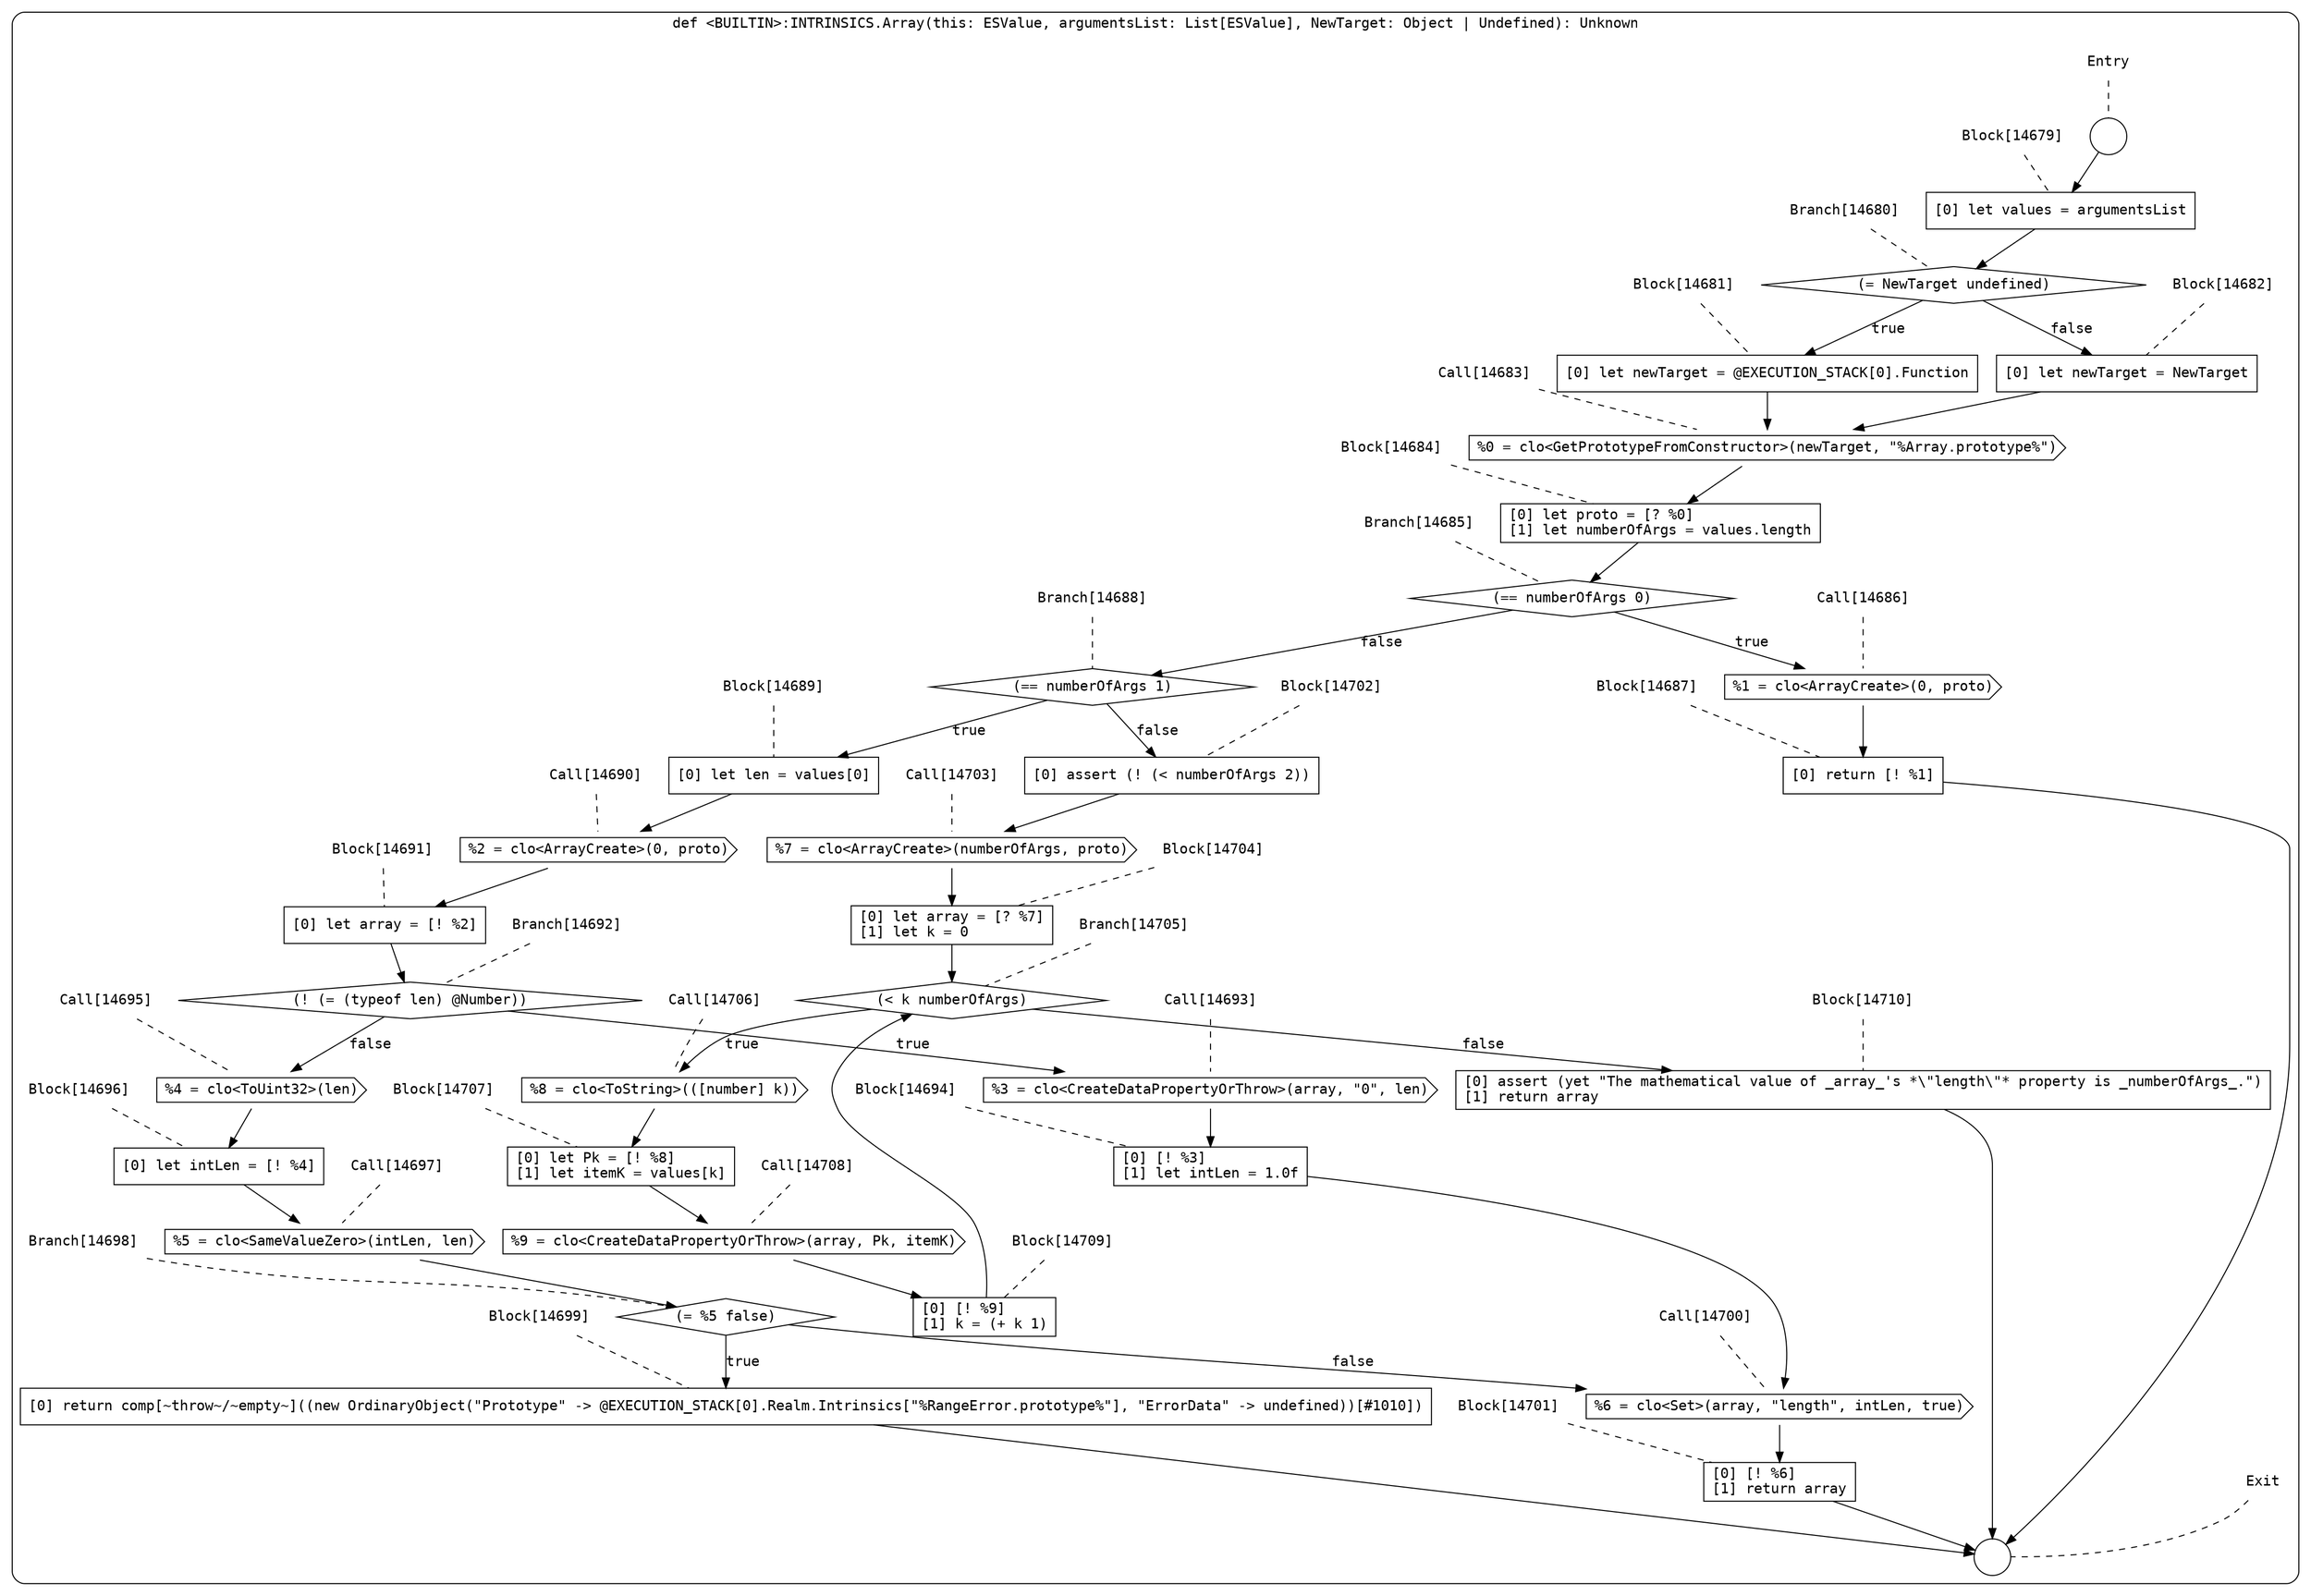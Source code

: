 digraph {
  graph [fontname = "Consolas"]
  node [fontname = "Consolas"]
  edge [fontname = "Consolas"]
  subgraph cluster2339 {
    label = "def <BUILTIN>:INTRINSICS.Array(this: ESValue, argumentsList: List[ESValue], NewTarget: Object | Undefined): Unknown"
    style = rounded
    cluster2339_entry_name [shape=none, label=<<font color="black">Entry</font>>]
    cluster2339_entry_name -> cluster2339_entry [arrowhead=none, color="black", style=dashed]
    cluster2339_entry [shape=circle label=" " color="black" fillcolor="white" style=filled]
    cluster2339_entry -> node14679 [color="black"]
    cluster2339_exit_name [shape=none, label=<<font color="black">Exit</font>>]
    cluster2339_exit_name -> cluster2339_exit [arrowhead=none, color="black", style=dashed]
    cluster2339_exit [shape=circle label=" " color="black" fillcolor="white" style=filled]
    node14679_name [shape=none, label=<<font color="black">Block[14679]</font>>]
    node14679_name -> node14679 [arrowhead=none, color="black", style=dashed]
    node14679 [shape=box, label=<<font color="black">[0] let values = argumentsList<BR ALIGN="LEFT"/></font>> color="black" fillcolor="white", style=filled]
    node14679 -> node14680 [color="black"]
    node14680_name [shape=none, label=<<font color="black">Branch[14680]</font>>]
    node14680_name -> node14680 [arrowhead=none, color="black", style=dashed]
    node14680 [shape=diamond, label=<<font color="black">(= NewTarget undefined)</font>> color="black" fillcolor="white", style=filled]
    node14680 -> node14681 [label=<<font color="black">true</font>> color="black"]
    node14680 -> node14682 [label=<<font color="black">false</font>> color="black"]
    node14681_name [shape=none, label=<<font color="black">Block[14681]</font>>]
    node14681_name -> node14681 [arrowhead=none, color="black", style=dashed]
    node14681 [shape=box, label=<<font color="black">[0] let newTarget = @EXECUTION_STACK[0].Function<BR ALIGN="LEFT"/></font>> color="black" fillcolor="white", style=filled]
    node14681 -> node14683 [color="black"]
    node14682_name [shape=none, label=<<font color="black">Block[14682]</font>>]
    node14682_name -> node14682 [arrowhead=none, color="black", style=dashed]
    node14682 [shape=box, label=<<font color="black">[0] let newTarget = NewTarget<BR ALIGN="LEFT"/></font>> color="black" fillcolor="white", style=filled]
    node14682 -> node14683 [color="black"]
    node14683_name [shape=none, label=<<font color="black">Call[14683]</font>>]
    node14683_name -> node14683 [arrowhead=none, color="black", style=dashed]
    node14683 [shape=cds, label=<<font color="black">%0 = clo&lt;GetPrototypeFromConstructor&gt;(newTarget, &quot;%Array.prototype%&quot;)</font>> color="black" fillcolor="white", style=filled]
    node14683 -> node14684 [color="black"]
    node14684_name [shape=none, label=<<font color="black">Block[14684]</font>>]
    node14684_name -> node14684 [arrowhead=none, color="black", style=dashed]
    node14684 [shape=box, label=<<font color="black">[0] let proto = [? %0]<BR ALIGN="LEFT"/>[1] let numberOfArgs = values.length<BR ALIGN="LEFT"/></font>> color="black" fillcolor="white", style=filled]
    node14684 -> node14685 [color="black"]
    node14685_name [shape=none, label=<<font color="black">Branch[14685]</font>>]
    node14685_name -> node14685 [arrowhead=none, color="black", style=dashed]
    node14685 [shape=diamond, label=<<font color="black">(== numberOfArgs 0)</font>> color="black" fillcolor="white", style=filled]
    node14685 -> node14686 [label=<<font color="black">true</font>> color="black"]
    node14685 -> node14688 [label=<<font color="black">false</font>> color="black"]
    node14686_name [shape=none, label=<<font color="black">Call[14686]</font>>]
    node14686_name -> node14686 [arrowhead=none, color="black", style=dashed]
    node14686 [shape=cds, label=<<font color="black">%1 = clo&lt;ArrayCreate&gt;(0, proto)</font>> color="black" fillcolor="white", style=filled]
    node14686 -> node14687 [color="black"]
    node14688_name [shape=none, label=<<font color="black">Branch[14688]</font>>]
    node14688_name -> node14688 [arrowhead=none, color="black", style=dashed]
    node14688 [shape=diamond, label=<<font color="black">(== numberOfArgs 1)</font>> color="black" fillcolor="white", style=filled]
    node14688 -> node14689 [label=<<font color="black">true</font>> color="black"]
    node14688 -> node14702 [label=<<font color="black">false</font>> color="black"]
    node14687_name [shape=none, label=<<font color="black">Block[14687]</font>>]
    node14687_name -> node14687 [arrowhead=none, color="black", style=dashed]
    node14687 [shape=box, label=<<font color="black">[0] return [! %1]<BR ALIGN="LEFT"/></font>> color="black" fillcolor="white", style=filled]
    node14687 -> cluster2339_exit [color="black"]
    node14689_name [shape=none, label=<<font color="black">Block[14689]</font>>]
    node14689_name -> node14689 [arrowhead=none, color="black", style=dashed]
    node14689 [shape=box, label=<<font color="black">[0] let len = values[0]<BR ALIGN="LEFT"/></font>> color="black" fillcolor="white", style=filled]
    node14689 -> node14690 [color="black"]
    node14702_name [shape=none, label=<<font color="black">Block[14702]</font>>]
    node14702_name -> node14702 [arrowhead=none, color="black", style=dashed]
    node14702 [shape=box, label=<<font color="black">[0] assert (! (&lt; numberOfArgs 2))<BR ALIGN="LEFT"/></font>> color="black" fillcolor="white", style=filled]
    node14702 -> node14703 [color="black"]
    node14690_name [shape=none, label=<<font color="black">Call[14690]</font>>]
    node14690_name -> node14690 [arrowhead=none, color="black", style=dashed]
    node14690 [shape=cds, label=<<font color="black">%2 = clo&lt;ArrayCreate&gt;(0, proto)</font>> color="black" fillcolor="white", style=filled]
    node14690 -> node14691 [color="black"]
    node14703_name [shape=none, label=<<font color="black">Call[14703]</font>>]
    node14703_name -> node14703 [arrowhead=none, color="black", style=dashed]
    node14703 [shape=cds, label=<<font color="black">%7 = clo&lt;ArrayCreate&gt;(numberOfArgs, proto)</font>> color="black" fillcolor="white", style=filled]
    node14703 -> node14704 [color="black"]
    node14691_name [shape=none, label=<<font color="black">Block[14691]</font>>]
    node14691_name -> node14691 [arrowhead=none, color="black", style=dashed]
    node14691 [shape=box, label=<<font color="black">[0] let array = [! %2]<BR ALIGN="LEFT"/></font>> color="black" fillcolor="white", style=filled]
    node14691 -> node14692 [color="black"]
    node14704_name [shape=none, label=<<font color="black">Block[14704]</font>>]
    node14704_name -> node14704 [arrowhead=none, color="black", style=dashed]
    node14704 [shape=box, label=<<font color="black">[0] let array = [? %7]<BR ALIGN="LEFT"/>[1] let k = 0<BR ALIGN="LEFT"/></font>> color="black" fillcolor="white", style=filled]
    node14704 -> node14705 [color="black"]
    node14692_name [shape=none, label=<<font color="black">Branch[14692]</font>>]
    node14692_name -> node14692 [arrowhead=none, color="black", style=dashed]
    node14692 [shape=diamond, label=<<font color="black">(! (= (typeof len) @Number))</font>> color="black" fillcolor="white", style=filled]
    node14692 -> node14693 [label=<<font color="black">true</font>> color="black"]
    node14692 -> node14695 [label=<<font color="black">false</font>> color="black"]
    node14705_name [shape=none, label=<<font color="black">Branch[14705]</font>>]
    node14705_name -> node14705 [arrowhead=none, color="black", style=dashed]
    node14705 [shape=diamond, label=<<font color="black">(&lt; k numberOfArgs)</font>> color="black" fillcolor="white", style=filled]
    node14705 -> node14706 [label=<<font color="black">true</font>> color="black"]
    node14705 -> node14710 [label=<<font color="black">false</font>> color="black"]
    node14693_name [shape=none, label=<<font color="black">Call[14693]</font>>]
    node14693_name -> node14693 [arrowhead=none, color="black", style=dashed]
    node14693 [shape=cds, label=<<font color="black">%3 = clo&lt;CreateDataPropertyOrThrow&gt;(array, &quot;0&quot;, len)</font>> color="black" fillcolor="white", style=filled]
    node14693 -> node14694 [color="black"]
    node14695_name [shape=none, label=<<font color="black">Call[14695]</font>>]
    node14695_name -> node14695 [arrowhead=none, color="black", style=dashed]
    node14695 [shape=cds, label=<<font color="black">%4 = clo&lt;ToUint32&gt;(len)</font>> color="black" fillcolor="white", style=filled]
    node14695 -> node14696 [color="black"]
    node14706_name [shape=none, label=<<font color="black">Call[14706]</font>>]
    node14706_name -> node14706 [arrowhead=none, color="black", style=dashed]
    node14706 [shape=cds, label=<<font color="black">%8 = clo&lt;ToString&gt;(([number] k))</font>> color="black" fillcolor="white", style=filled]
    node14706 -> node14707 [color="black"]
    node14710_name [shape=none, label=<<font color="black">Block[14710]</font>>]
    node14710_name -> node14710 [arrowhead=none, color="black", style=dashed]
    node14710 [shape=box, label=<<font color="black">[0] assert (yet &quot;The mathematical value of _array_'s *\&quot;length\&quot;* property is _numberOfArgs_.&quot;)<BR ALIGN="LEFT"/>[1] return array<BR ALIGN="LEFT"/></font>> color="black" fillcolor="white", style=filled]
    node14710 -> cluster2339_exit [color="black"]
    node14694_name [shape=none, label=<<font color="black">Block[14694]</font>>]
    node14694_name -> node14694 [arrowhead=none, color="black", style=dashed]
    node14694 [shape=box, label=<<font color="black">[0] [! %3]<BR ALIGN="LEFT"/>[1] let intLen = 1.0f<BR ALIGN="LEFT"/></font>> color="black" fillcolor="white", style=filled]
    node14694 -> node14700 [color="black"]
    node14696_name [shape=none, label=<<font color="black">Block[14696]</font>>]
    node14696_name -> node14696 [arrowhead=none, color="black", style=dashed]
    node14696 [shape=box, label=<<font color="black">[0] let intLen = [! %4]<BR ALIGN="LEFT"/></font>> color="black" fillcolor="white", style=filled]
    node14696 -> node14697 [color="black"]
    node14707_name [shape=none, label=<<font color="black">Block[14707]</font>>]
    node14707_name -> node14707 [arrowhead=none, color="black", style=dashed]
    node14707 [shape=box, label=<<font color="black">[0] let Pk = [! %8]<BR ALIGN="LEFT"/>[1] let itemK = values[k]<BR ALIGN="LEFT"/></font>> color="black" fillcolor="white", style=filled]
    node14707 -> node14708 [color="black"]
    node14700_name [shape=none, label=<<font color="black">Call[14700]</font>>]
    node14700_name -> node14700 [arrowhead=none, color="black", style=dashed]
    node14700 [shape=cds, label=<<font color="black">%6 = clo&lt;Set&gt;(array, &quot;length&quot;, intLen, true)</font>> color="black" fillcolor="white", style=filled]
    node14700 -> node14701 [color="black"]
    node14697_name [shape=none, label=<<font color="black">Call[14697]</font>>]
    node14697_name -> node14697 [arrowhead=none, color="black", style=dashed]
    node14697 [shape=cds, label=<<font color="black">%5 = clo&lt;SameValueZero&gt;(intLen, len)</font>> color="black" fillcolor="white", style=filled]
    node14697 -> node14698 [color="black"]
    node14708_name [shape=none, label=<<font color="black">Call[14708]</font>>]
    node14708_name -> node14708 [arrowhead=none, color="black", style=dashed]
    node14708 [shape=cds, label=<<font color="black">%9 = clo&lt;CreateDataPropertyOrThrow&gt;(array, Pk, itemK)</font>> color="black" fillcolor="white", style=filled]
    node14708 -> node14709 [color="black"]
    node14701_name [shape=none, label=<<font color="black">Block[14701]</font>>]
    node14701_name -> node14701 [arrowhead=none, color="black", style=dashed]
    node14701 [shape=box, label=<<font color="black">[0] [! %6]<BR ALIGN="LEFT"/>[1] return array<BR ALIGN="LEFT"/></font>> color="black" fillcolor="white", style=filled]
    node14701 -> cluster2339_exit [color="black"]
    node14698_name [shape=none, label=<<font color="black">Branch[14698]</font>>]
    node14698_name -> node14698 [arrowhead=none, color="black", style=dashed]
    node14698 [shape=diamond, label=<<font color="black">(= %5 false)</font>> color="black" fillcolor="white", style=filled]
    node14698 -> node14699 [label=<<font color="black">true</font>> color="black"]
    node14698 -> node14700 [label=<<font color="black">false</font>> color="black"]
    node14709_name [shape=none, label=<<font color="black">Block[14709]</font>>]
    node14709_name -> node14709 [arrowhead=none, color="black", style=dashed]
    node14709 [shape=box, label=<<font color="black">[0] [! %9]<BR ALIGN="LEFT"/>[1] k = (+ k 1)<BR ALIGN="LEFT"/></font>> color="black" fillcolor="white", style=filled]
    node14709 -> node14705 [color="black"]
    node14699_name [shape=none, label=<<font color="black">Block[14699]</font>>]
    node14699_name -> node14699 [arrowhead=none, color="black", style=dashed]
    node14699 [shape=box, label=<<font color="black">[0] return comp[~throw~/~empty~]((new OrdinaryObject(&quot;Prototype&quot; -&gt; @EXECUTION_STACK[0].Realm.Intrinsics[&quot;%RangeError.prototype%&quot;], &quot;ErrorData&quot; -&gt; undefined))[#1010])<BR ALIGN="LEFT"/></font>> color="black" fillcolor="white", style=filled]
    node14699 -> cluster2339_exit [color="black"]
  }
}